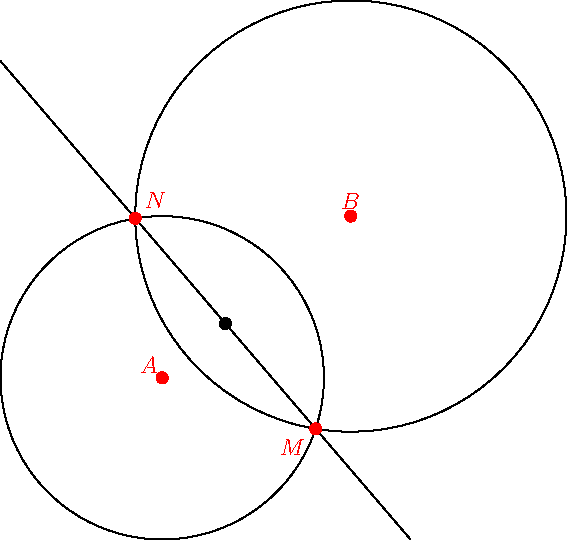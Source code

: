 import geometry;
size(10cm,0);

// currentcoordsys=cartesiansystem((0,0),i=(1,1),j=(-0.5,.75));
// show(currentcoordsys);

point A=(-1,-1);
point B=(0.75,0.5);
dot("$A$",A,NW,red);
dot("$B$",B,N,red);

circle c1=circle(A,1.5);
circle c2=circle(B,2);
draw(c1^^c2);

/*<asyxml><view file="modules/geometry.asy" type="line" signature="radicalline(circle,circle)"/></asyxml>*/
draw(radicalline(c1,c2));
/*<asyxml><view file="modules/geometry.asy" type="point" signature="radicalcenter(circle,circle)"/></asyxml>*/
dot(radicalcenter(c1,c2));

dotfactor*=2;

/*<asyxml><view file="modules/geometry.asy" type="point[]" signature="intersectionpoints(circle,circle)"/></asyxml>*/
point[] inter=intersectionpoints(c1,c2);
dot("$M$", inter[0], 2SW, red);
dot("$N$", inter[1], 2NE, red);
